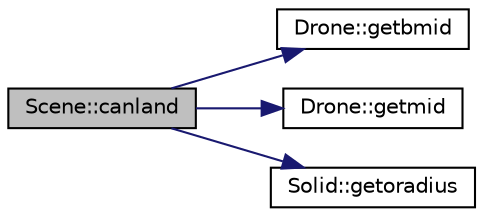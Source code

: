 digraph "Scene::canland"
{
 // LATEX_PDF_SIZE
  edge [fontname="Helvetica",fontsize="10",labelfontname="Helvetica",labelfontsize="10"];
  node [fontname="Helvetica",fontsize="10",shape=record];
  rankdir="LR";
  Node1 [label="Scene::canland",height=0.2,width=0.4,color="black", fillcolor="grey75", style="filled", fontcolor="black",tooltip=" "];
  Node1 -> Node2 [color="midnightblue",fontsize="10",style="solid",fontname="Helvetica"];
  Node2 [label="Drone::getbmid",height=0.2,width=0.4,color="black", fillcolor="white", style="filled",URL="$class_drone.html#a354e0b7618b8ce00bd330ef210a55919",tooltip=" "];
  Node1 -> Node3 [color="midnightblue",fontsize="10",style="solid",fontname="Helvetica"];
  Node3 [label="Drone::getmid",height=0.2,width=0.4,color="black", fillcolor="white", style="filled",URL="$class_drone.html#a7b7cb5dff8237231bc2f3a3500a482b2",tooltip=" "];
  Node1 -> Node4 [color="midnightblue",fontsize="10",style="solid",fontname="Helvetica"];
  Node4 [label="Solid::getoradius",height=0.2,width=0.4,color="black", fillcolor="white", style="filled",URL="$class_solid.html#a32b7743c1bba8b8746b6d88b71685b7b",tooltip=" "];
}
